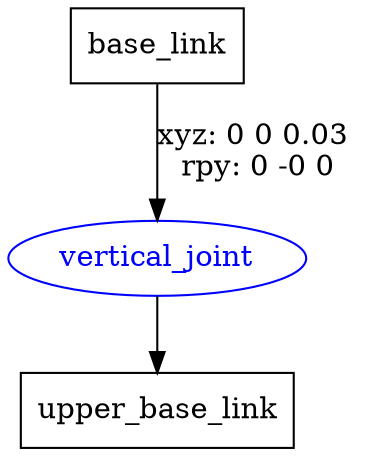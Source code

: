 digraph G {
node [shape=box];
"base_link" [label="base_link"];
"upper_base_link" [label="upper_base_link"];
node [shape=ellipse, color=blue, fontcolor=blue];
"base_link" -> "vertical_joint" [label="xyz: 0 0 0.03 \nrpy: 0 -0 0"]
"vertical_joint" -> "upper_base_link"
}
